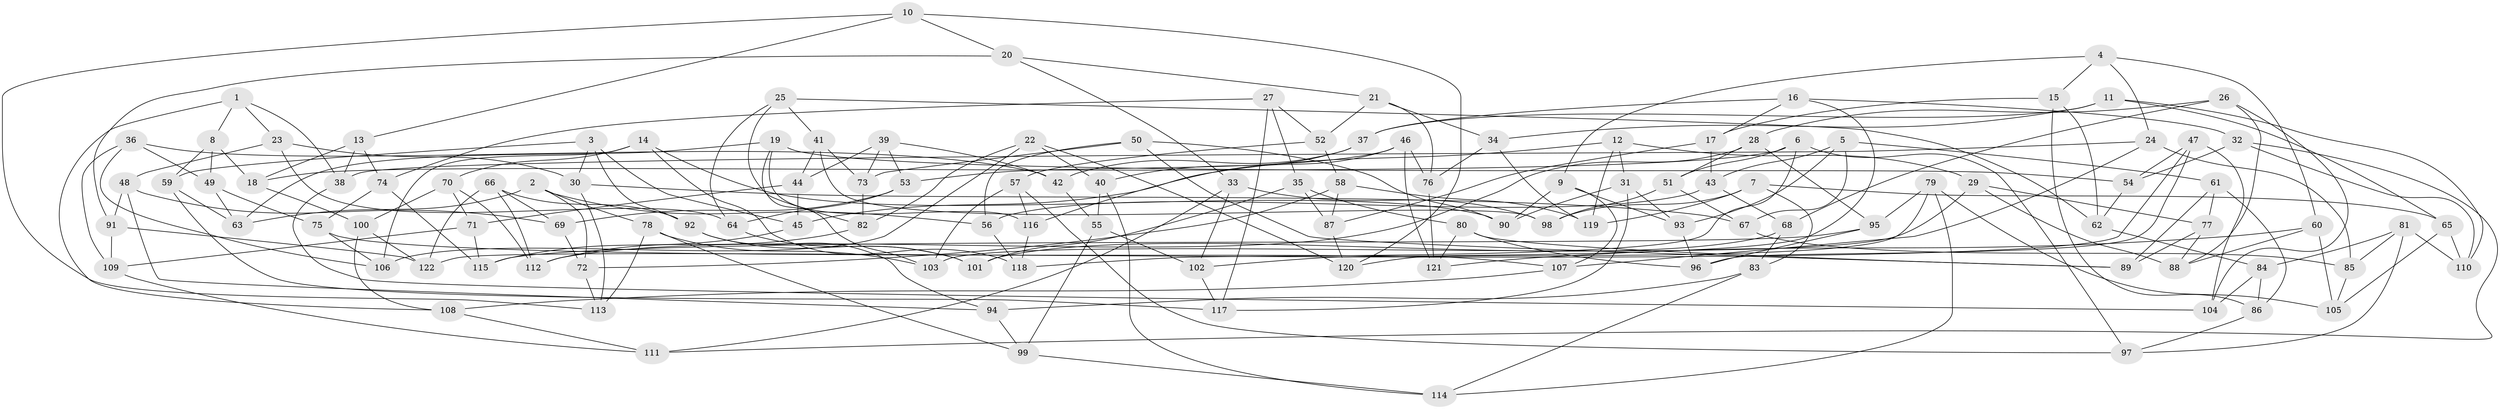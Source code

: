 // coarse degree distribution, {7: 0.061224489795918366, 6: 0.061224489795918366, 4: 0.4489795918367347, 11: 0.10204081632653061, 10: 0.08163265306122448, 3: 0.12244897959183673, 8: 0.08163265306122448, 9: 0.04081632653061224}
// Generated by graph-tools (version 1.1) at 2025/54/03/04/25 22:54:05]
// undirected, 122 vertices, 244 edges
graph export_dot {
  node [color=gray90,style=filled];
  1;
  2;
  3;
  4;
  5;
  6;
  7;
  8;
  9;
  10;
  11;
  12;
  13;
  14;
  15;
  16;
  17;
  18;
  19;
  20;
  21;
  22;
  23;
  24;
  25;
  26;
  27;
  28;
  29;
  30;
  31;
  32;
  33;
  34;
  35;
  36;
  37;
  38;
  39;
  40;
  41;
  42;
  43;
  44;
  45;
  46;
  47;
  48;
  49;
  50;
  51;
  52;
  53;
  54;
  55;
  56;
  57;
  58;
  59;
  60;
  61;
  62;
  63;
  64;
  65;
  66;
  67;
  68;
  69;
  70;
  71;
  72;
  73;
  74;
  75;
  76;
  77;
  78;
  79;
  80;
  81;
  82;
  83;
  84;
  85;
  86;
  87;
  88;
  89;
  90;
  91;
  92;
  93;
  94;
  95;
  96;
  97;
  98;
  99;
  100;
  101;
  102;
  103;
  104;
  105;
  106;
  107;
  108;
  109;
  110;
  111;
  112;
  113;
  114;
  115;
  116;
  117;
  118;
  119;
  120;
  121;
  122;
  1 -- 38;
  1 -- 8;
  1 -- 108;
  1 -- 23;
  2 -- 78;
  2 -- 56;
  2 -- 72;
  2 -- 63;
  3 -- 30;
  3 -- 45;
  3 -- 92;
  3 -- 59;
  4 -- 15;
  4 -- 9;
  4 -- 60;
  4 -- 24;
  5 -- 93;
  5 -- 61;
  5 -- 67;
  5 -- 43;
  6 -- 97;
  6 -- 18;
  6 -- 118;
  6 -- 51;
  7 -- 119;
  7 -- 98;
  7 -- 65;
  7 -- 83;
  8 -- 49;
  8 -- 59;
  8 -- 18;
  9 -- 107;
  9 -- 93;
  9 -- 90;
  10 -- 20;
  10 -- 113;
  10 -- 13;
  10 -- 120;
  11 -- 37;
  11 -- 110;
  11 -- 34;
  11 -- 65;
  12 -- 119;
  12 -- 29;
  12 -- 45;
  12 -- 31;
  13 -- 38;
  13 -- 74;
  13 -- 18;
  14 -- 70;
  14 -- 90;
  14 -- 106;
  14 -- 118;
  15 -- 86;
  15 -- 17;
  15 -- 62;
  16 -- 37;
  16 -- 102;
  16 -- 32;
  16 -- 17;
  17 -- 43;
  17 -- 87;
  18 -- 100;
  19 -- 116;
  19 -- 63;
  19 -- 103;
  19 -- 54;
  20 -- 91;
  20 -- 21;
  20 -- 33;
  21 -- 52;
  21 -- 34;
  21 -- 76;
  22 -- 40;
  22 -- 106;
  22 -- 120;
  22 -- 82;
  23 -- 48;
  23 -- 30;
  23 -- 64;
  24 -- 85;
  24 -- 38;
  24 -- 107;
  25 -- 62;
  25 -- 82;
  25 -- 64;
  25 -- 41;
  26 -- 104;
  26 -- 88;
  26 -- 28;
  26 -- 68;
  27 -- 35;
  27 -- 74;
  27 -- 117;
  27 -- 52;
  28 -- 95;
  28 -- 112;
  28 -- 51;
  29 -- 103;
  29 -- 77;
  29 -- 88;
  30 -- 113;
  30 -- 67;
  31 -- 93;
  31 -- 117;
  31 -- 90;
  32 -- 54;
  32 -- 110;
  32 -- 111;
  33 -- 102;
  33 -- 98;
  33 -- 111;
  34 -- 119;
  34 -- 76;
  35 -- 87;
  35 -- 80;
  35 -- 101;
  36 -- 109;
  36 -- 42;
  36 -- 106;
  36 -- 49;
  37 -- 42;
  37 -- 40;
  38 -- 104;
  39 -- 44;
  39 -- 42;
  39 -- 73;
  39 -- 53;
  40 -- 114;
  40 -- 55;
  41 -- 98;
  41 -- 44;
  41 -- 73;
  42 -- 55;
  43 -- 68;
  43 -- 56;
  44 -- 71;
  44 -- 45;
  45 -- 115;
  46 -- 116;
  46 -- 76;
  46 -- 53;
  46 -- 121;
  47 -- 104;
  47 -- 54;
  47 -- 96;
  47 -- 122;
  48 -- 69;
  48 -- 94;
  48 -- 91;
  49 -- 63;
  49 -- 75;
  50 -- 73;
  50 -- 56;
  50 -- 89;
  50 -- 90;
  51 -- 98;
  51 -- 67;
  52 -- 57;
  52 -- 58;
  53 -- 64;
  53 -- 69;
  54 -- 62;
  55 -- 99;
  55 -- 102;
  56 -- 118;
  57 -- 103;
  57 -- 97;
  57 -- 116;
  58 -- 72;
  58 -- 119;
  58 -- 87;
  59 -- 117;
  59 -- 63;
  60 -- 88;
  60 -- 121;
  60 -- 105;
  61 -- 77;
  61 -- 89;
  61 -- 86;
  62 -- 84;
  64 -- 101;
  65 -- 110;
  65 -- 105;
  66 -- 92;
  66 -- 69;
  66 -- 122;
  66 -- 112;
  67 -- 85;
  68 -- 83;
  68 -- 101;
  69 -- 72;
  70 -- 100;
  70 -- 71;
  70 -- 112;
  71 -- 109;
  71 -- 115;
  72 -- 113;
  73 -- 82;
  74 -- 75;
  74 -- 115;
  75 -- 107;
  75 -- 106;
  76 -- 121;
  77 -- 88;
  77 -- 89;
  78 -- 113;
  78 -- 99;
  78 -- 103;
  79 -- 120;
  79 -- 95;
  79 -- 105;
  79 -- 114;
  80 -- 121;
  80 -- 96;
  80 -- 89;
  81 -- 110;
  81 -- 85;
  81 -- 84;
  81 -- 97;
  82 -- 112;
  83 -- 114;
  83 -- 94;
  84 -- 104;
  84 -- 86;
  85 -- 105;
  86 -- 97;
  87 -- 120;
  91 -- 109;
  91 -- 122;
  92 -- 101;
  92 -- 94;
  93 -- 96;
  94 -- 99;
  95 -- 96;
  95 -- 115;
  99 -- 114;
  100 -- 122;
  100 -- 108;
  102 -- 117;
  107 -- 108;
  108 -- 111;
  109 -- 111;
  116 -- 118;
}
